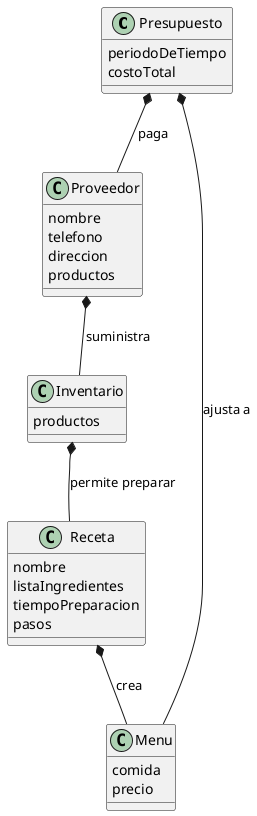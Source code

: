 @startuml name DiagramaClases

class Presupuesto {
    periodoDeTiempo
    costoTotal
}

class Proveedor {
    nombre
    telefono
    direccion
    productos
}

class Inventario {
    productos
}

class Receta {
    nombre
    listaIngredientes
    tiempoPreparacion
    pasos
}

class Menu {
    comida
    precio
}

Presupuesto *-- Proveedor : paga
Proveedor *-- Inventario : suministra
Inventario *--  Receta : permite preparar
Receta *--  Menu : crea
Menu --* Presupuesto : ajusta a
@enduml
